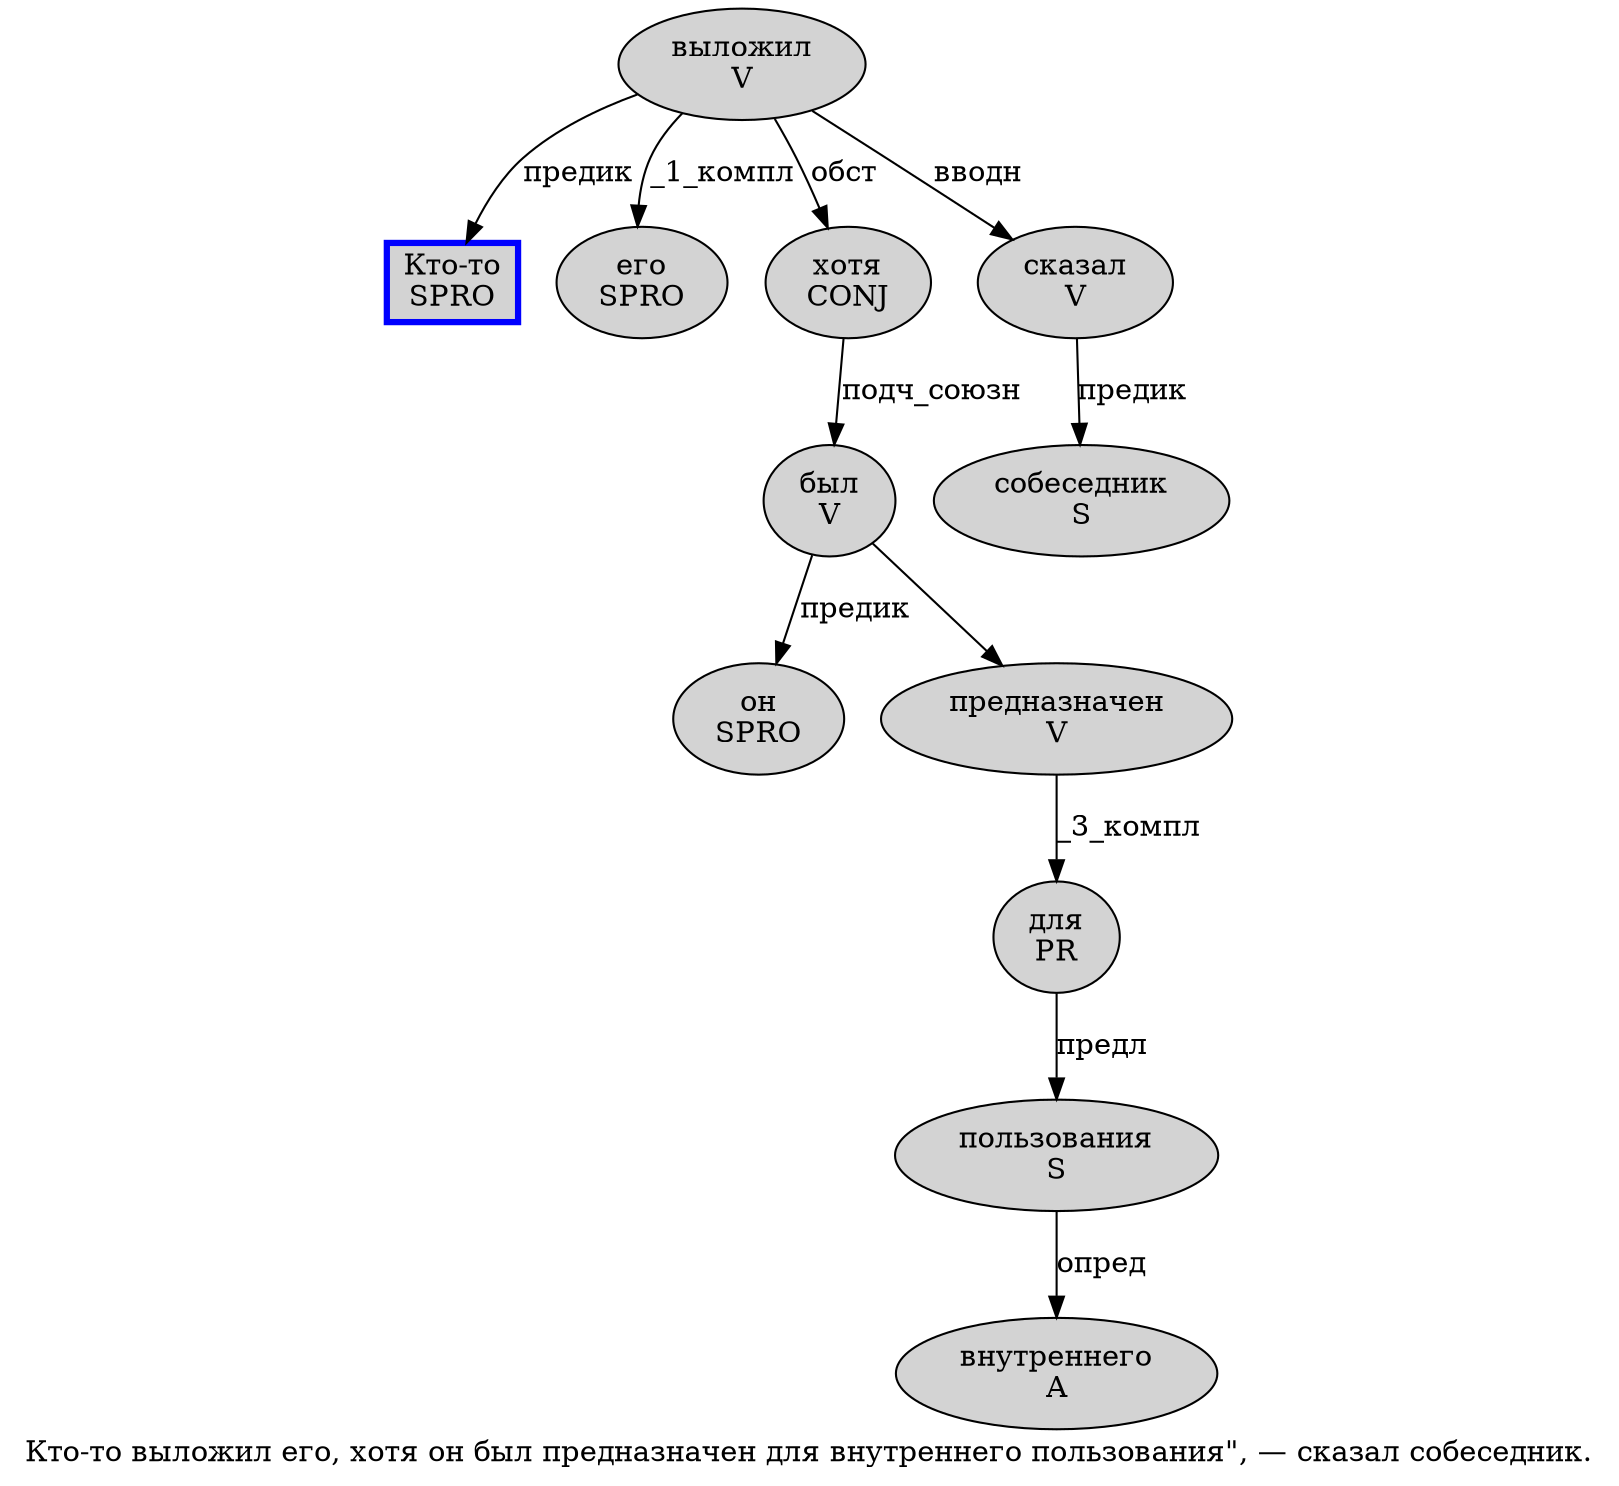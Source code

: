 digraph SENTENCE_1539 {
	graph [label="Кто-то выложил его, хотя он был предназначен для внутреннего пользования\", — сказал собеседник."]
	node [style=filled]
		0 [label="Кто-то
SPRO" color=blue fillcolor=lightgray penwidth=3 shape=box]
		1 [label="выложил
V" color="" fillcolor=lightgray penwidth=1 shape=ellipse]
		2 [label="его
SPRO" color="" fillcolor=lightgray penwidth=1 shape=ellipse]
		4 [label="хотя
CONJ" color="" fillcolor=lightgray penwidth=1 shape=ellipse]
		5 [label="он
SPRO" color="" fillcolor=lightgray penwidth=1 shape=ellipse]
		6 [label="был
V" color="" fillcolor=lightgray penwidth=1 shape=ellipse]
		7 [label="предназначен
V" color="" fillcolor=lightgray penwidth=1 shape=ellipse]
		8 [label="для
PR" color="" fillcolor=lightgray penwidth=1 shape=ellipse]
		9 [label="внутреннего
A" color="" fillcolor=lightgray penwidth=1 shape=ellipse]
		10 [label="пользования
S" color="" fillcolor=lightgray penwidth=1 shape=ellipse]
		14 [label="сказал
V" color="" fillcolor=lightgray penwidth=1 shape=ellipse]
		15 [label="собеседник
S" color="" fillcolor=lightgray penwidth=1 shape=ellipse]
			7 -> 8 [label="_3_компл"]
			1 -> 0 [label="предик"]
			1 -> 2 [label="_1_компл"]
			1 -> 4 [label="обст"]
			1 -> 14 [label="вводн"]
			14 -> 15 [label="предик"]
			6 -> 5 [label="предик"]
			6 -> 7
			8 -> 10 [label="предл"]
			10 -> 9 [label="опред"]
			4 -> 6 [label="подч_союзн"]
}